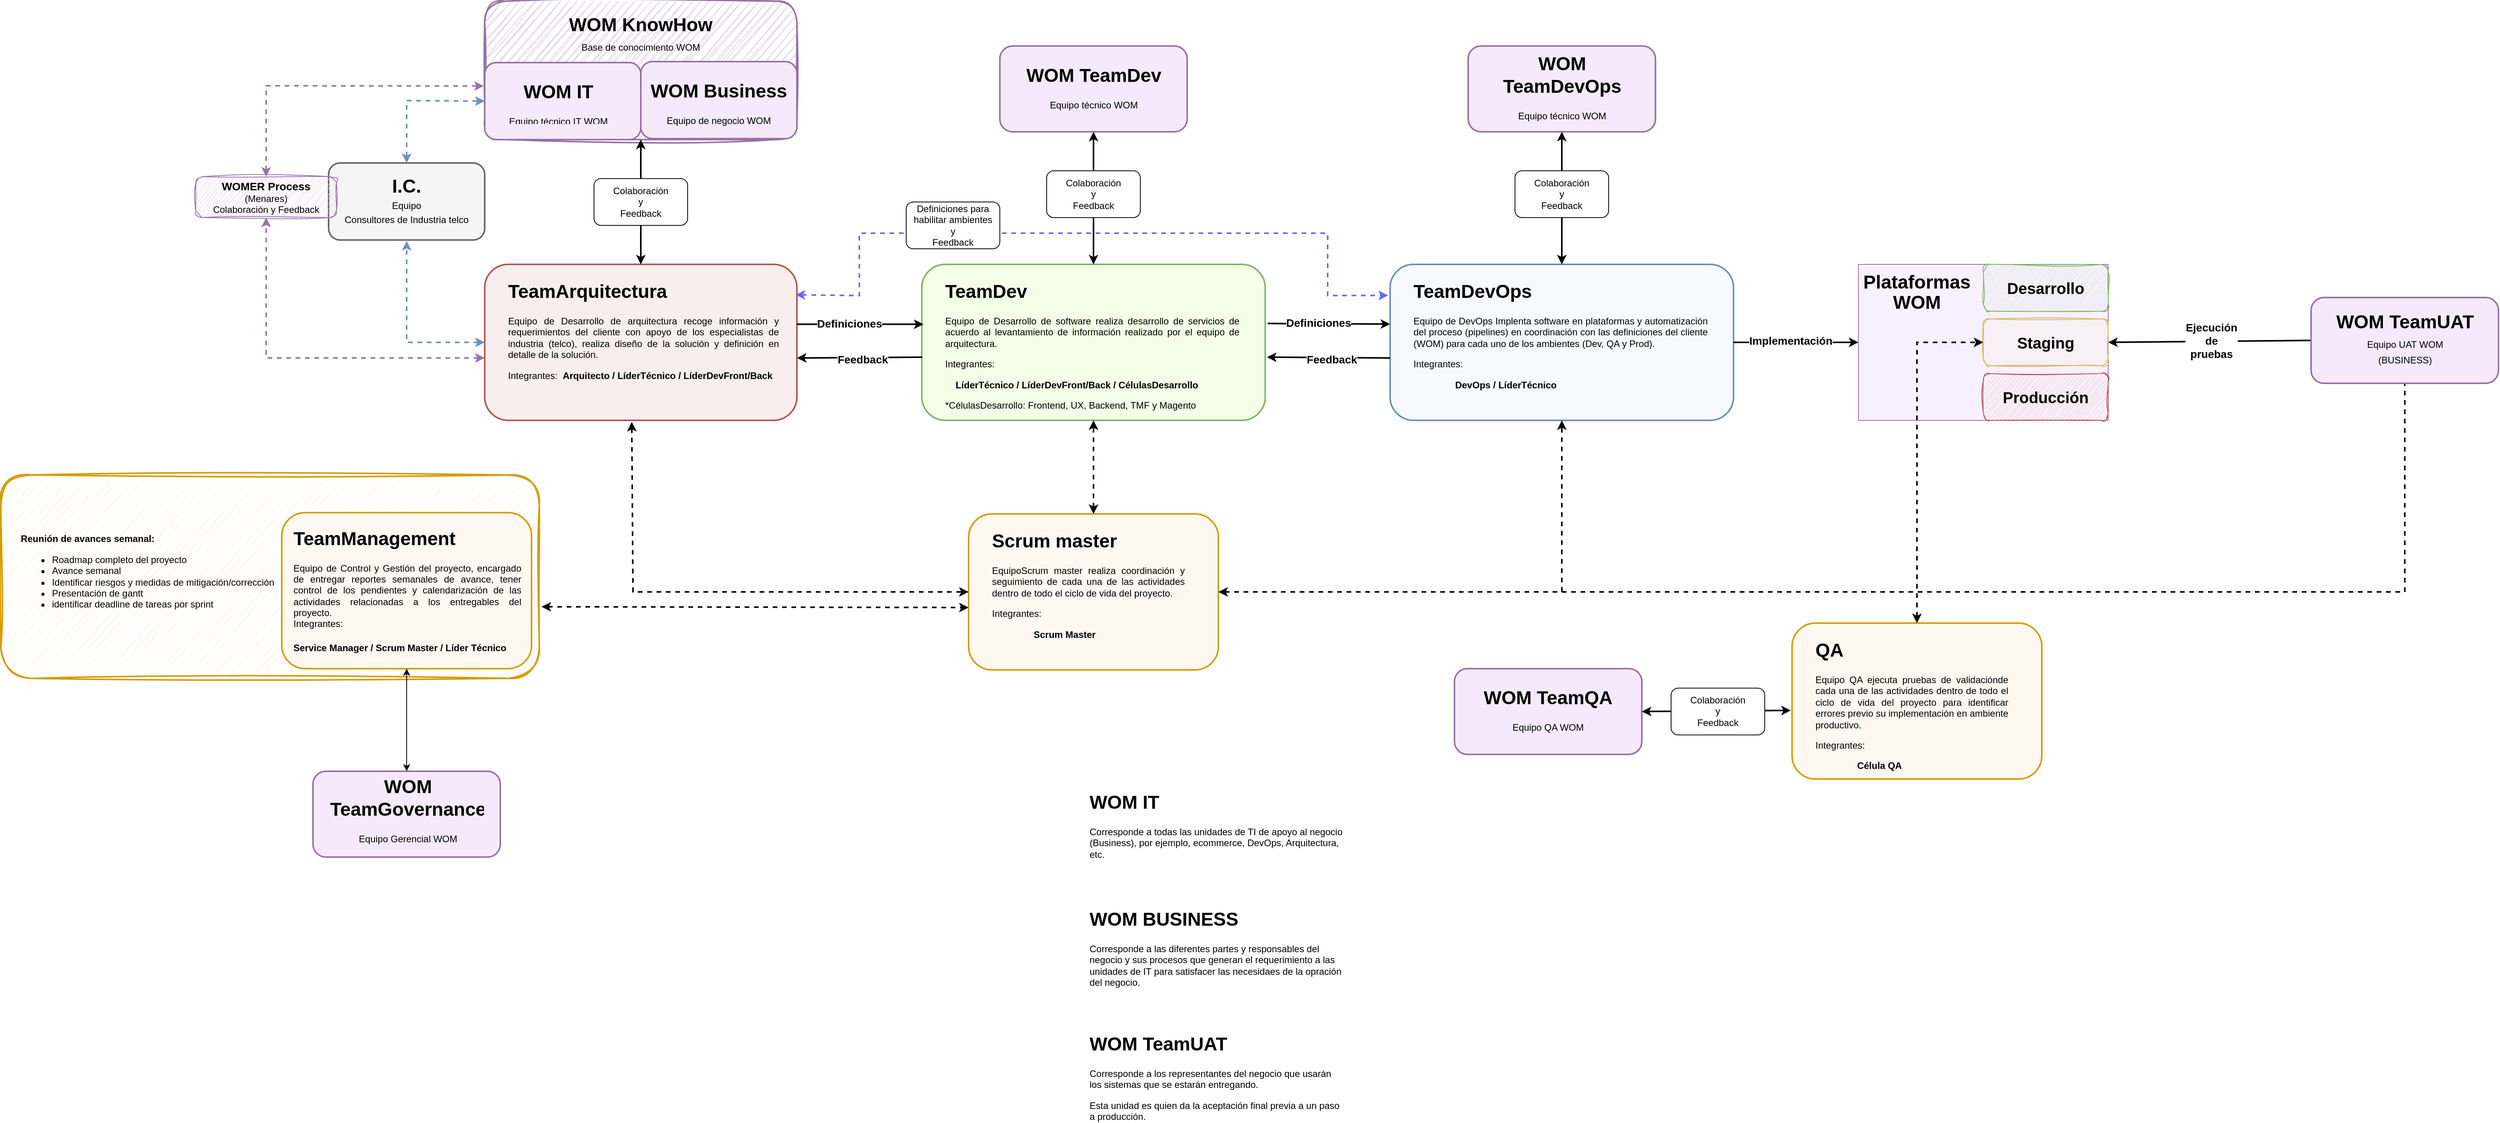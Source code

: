 <mxfile version="21.7.4" type="github">
  <diagram name="Página-1" id="ZVUjuS-TwMxPAm4DahR5">
    <mxGraphModel dx="2901" dy="1839" grid="1" gridSize="10" guides="1" tooltips="1" connect="1" arrows="1" fold="1" page="1" pageScale="1" pageWidth="827" pageHeight="1169" math="0" shadow="0">
      <root>
        <mxCell id="0" />
        <mxCell id="1" parent="0" />
        <mxCell id="OnlaLmFU5ohyE8lGVnNB-2" value="" style="rounded=1;whiteSpace=wrap;html=1;fillColor=#FFF8F0;strokeColor=#d79b00;fillStyle=hachure;strokeWidth=2;sketch=1;curveFitting=1;jiggle=2;" parent="1" vertex="1">
          <mxGeometry x="-1180" y="310" width="690" height="260.85" as="geometry" />
        </mxCell>
        <mxCell id="QHSCzGcDIsChi1m0zqlS-33" value="" style="rounded=1;whiteSpace=wrap;html=1;fillColor=#e1d5e7;strokeColor=#9673a6;strokeWidth=2;sketch=1;curveFitting=1;jiggle=2;" parent="1" vertex="1">
          <mxGeometry x="-560" y="-297.5" width="400" height="177.5" as="geometry" />
        </mxCell>
        <mxCell id="y2M8KA7EAdU5h4OUIB-f-7" value="" style="rounded=1;whiteSpace=wrap;html=1;fillColor=#F8EEEE;strokeColor=#b85450;fillStyle=solid;strokeWidth=2;" parent="1" vertex="1">
          <mxGeometry x="-560" y="40" width="400" height="200" as="geometry" />
        </mxCell>
        <mxCell id="y2M8KA7EAdU5h4OUIB-f-9" value="&lt;h1&gt;TeamArquitectura&lt;/h1&gt;&lt;p align=&quot;justify&quot;&gt;Equipo de Desarrollo de arquitectura recoge información y requerimientos del cliente con apoyo de los especialistas de industria (telco), realiza diseño de la solución y definición en detalle de la solución.&lt;/p&gt;&lt;p&gt;Integrantes:&amp;nbsp; &lt;b&gt;Arquitecto / &lt;span style=&quot;&quot;&gt;&lt;span style=&quot;&quot;&gt;&lt;/span&gt;&lt;/span&gt;LíderTécnico / LíderDevFront/Back&lt;/b&gt;&lt;br&gt;&lt;/p&gt;" style="text;html=1;strokeColor=none;fillColor=none;spacing=5;spacingTop=-20;whiteSpace=wrap;overflow=hidden;rounded=1;" parent="1" vertex="1">
          <mxGeometry x="-535" y="55" width="355" height="165" as="geometry" />
        </mxCell>
        <mxCell id="y2M8KA7EAdU5h4OUIB-f-11" value="" style="rounded=1;whiteSpace=wrap;html=1;fillColor=#F3FFE6;strokeColor=#82b366;fillStyle=solid;strokeWidth=2;" parent="1" vertex="1">
          <mxGeometry y="40" width="440" height="200" as="geometry" />
        </mxCell>
        <mxCell id="y2M8KA7EAdU5h4OUIB-f-12" value="&lt;h1&gt;TeamDev&lt;/h1&gt;&lt;p align=&quot;justify&quot;&gt;Equipo de Desarrollo de software realiza desarrollo de servicios de acuerdo al levantamiento de información realizado por el equipo de arquitectura.&lt;/p&gt;&lt;p&gt;Integrantes:&amp;nbsp; &lt;b&gt;&lt;span style=&quot;&quot;&gt;&lt;span style=&quot;&quot;&gt;&lt;/span&gt;&lt;/span&gt;&lt;br&gt;&lt;/b&gt;&lt;/p&gt;&lt;p&gt;&lt;b&gt;&lt;span style=&quot;&quot;&gt;&lt;span style=&quot;white-space: pre;&quot;&gt;&amp;nbsp;&amp;nbsp;&amp;nbsp;&amp;nbsp;&lt;/span&gt;&lt;/span&gt;LíderTécnico / LíderDevFront/Back / CélulasDesarrollo&lt;/b&gt;&lt;/p&gt;&lt;p align=&quot;left&quot;&gt;*CélulasDesarrollo: Frontend, UX, Backend, TMF y Magento&lt;b&gt;&lt;br&gt;&lt;/b&gt;&lt;/p&gt;" style="text;html=1;strokeColor=none;fillColor=none;spacing=5;spacingTop=-20;whiteSpace=wrap;overflow=hidden;rounded=1;" parent="1" vertex="1">
          <mxGeometry x="25" y="55" width="385" height="175" as="geometry" />
        </mxCell>
        <mxCell id="y2M8KA7EAdU5h4OUIB-f-13" value="" style="rounded=1;whiteSpace=wrap;html=1;fillColor=#F6E9FC;strokeColor=#9673a6;fillStyle=solid;strokeWidth=2;" parent="1" vertex="1">
          <mxGeometry x="100" y="-240" width="240" height="110" as="geometry" />
        </mxCell>
        <mxCell id="y2M8KA7EAdU5h4OUIB-f-14" value="&lt;h1 align=&quot;center&quot;&gt;WOM TeamDev&lt;/h1&gt;&lt;p align=&quot;center&quot;&gt;Equipo técnico WOM&lt;br&gt;&lt;/p&gt;" style="text;html=1;strokeColor=none;fillColor=none;spacing=5;spacingTop=-20;whiteSpace=wrap;overflow=hidden;rounded=1;align=center;" parent="1" vertex="1">
          <mxGeometry x="117.5" y="-222.5" width="205" height="82.5" as="geometry" />
        </mxCell>
        <mxCell id="y2M8KA7EAdU5h4OUIB-f-16" value="" style="endArrow=classic;startArrow=classic;html=1;rounded=0;entryX=0.5;entryY=1;entryDx=0;entryDy=0;exitX=0.5;exitY=0;exitDx=0;exitDy=0;strokeWidth=2;" parent="1" source="y2M8KA7EAdU5h4OUIB-f-11" target="y2M8KA7EAdU5h4OUIB-f-13" edge="1">
          <mxGeometry width="50" height="50" relative="1" as="geometry">
            <mxPoint x="190" as="sourcePoint" />
            <mxPoint x="240" y="-50" as="targetPoint" />
          </mxGeometry>
        </mxCell>
        <mxCell id="y2M8KA7EAdU5h4OUIB-f-18" value="&lt;div&gt;Colaboración&lt;/div&gt;&lt;div&gt;y &lt;/div&gt;Feedback" style="rounded=1;whiteSpace=wrap;html=1;" parent="1" vertex="1">
          <mxGeometry x="160" y="-80" width="120" height="60" as="geometry" />
        </mxCell>
        <mxCell id="y2M8KA7EAdU5h4OUIB-f-19" value="" style="endArrow=classic;html=1;rounded=0;entryX=0.005;entryY=0.384;entryDx=0;entryDy=0;entryPerimeter=0;exitX=1;exitY=0.384;exitDx=0;exitDy=0;exitPerimeter=0;strokeWidth=2;" parent="1" source="y2M8KA7EAdU5h4OUIB-f-7" target="y2M8KA7EAdU5h4OUIB-f-11" edge="1">
          <mxGeometry width="50" height="50" relative="1" as="geometry">
            <mxPoint x="-140" y="117" as="sourcePoint" />
            <mxPoint x="240" y="-50" as="targetPoint" />
          </mxGeometry>
        </mxCell>
        <mxCell id="y2M8KA7EAdU5h4OUIB-f-20" value="&lt;font style=&quot;font-size: 14px;&quot;&gt;&lt;b&gt;Definiciones&lt;/b&gt;&lt;/font&gt;" style="edgeLabel;html=1;align=center;verticalAlign=middle;resizable=0;points=[];" parent="y2M8KA7EAdU5h4OUIB-f-19" vertex="1" connectable="0">
          <mxGeometry x="-0.177" y="1" relative="1" as="geometry">
            <mxPoint as="offset" />
          </mxGeometry>
        </mxCell>
        <mxCell id="y2M8KA7EAdU5h4OUIB-f-21" value="" style="endArrow=classic;html=1;rounded=0;exitX=0.001;exitY=0.595;exitDx=0;exitDy=0;exitPerimeter=0;entryX=1;entryY=0.6;entryDx=0;entryDy=0;entryPerimeter=0;strokeWidth=2;" parent="1" source="y2M8KA7EAdU5h4OUIB-f-11" target="y2M8KA7EAdU5h4OUIB-f-7" edge="1">
          <mxGeometry width="50" height="50" relative="1" as="geometry">
            <mxPoint x="190" as="sourcePoint" />
            <mxPoint x="-110" y="150" as="targetPoint" />
          </mxGeometry>
        </mxCell>
        <mxCell id="y2M8KA7EAdU5h4OUIB-f-22" value="&lt;font size=&quot;1&quot;&gt;&lt;b style=&quot;font-size: 14px;&quot;&gt;Feedback&lt;/b&gt;&lt;/font&gt;" style="edgeLabel;html=1;align=center;verticalAlign=middle;resizable=0;points=[];" parent="y2M8KA7EAdU5h4OUIB-f-21" vertex="1" connectable="0">
          <mxGeometry x="-0.046" y="2" relative="1" as="geometry">
            <mxPoint as="offset" />
          </mxGeometry>
        </mxCell>
        <mxCell id="y2M8KA7EAdU5h4OUIB-f-23" value="" style="rounded=1;whiteSpace=wrap;html=1;fillColor=#F7F9FC;strokeColor=#6c8ebf;fillStyle=solid;strokeWidth=2;" parent="1" vertex="1">
          <mxGeometry x="600" y="40" width="440" height="200" as="geometry" />
        </mxCell>
        <mxCell id="y2M8KA7EAdU5h4OUIB-f-24" value="&lt;h1&gt;TeamDevOps&lt;/h1&gt;&lt;p align=&quot;justify&quot;&gt;Equipo de DevOps Implenta software en plataformas y automatización del proceso (pipelines) en coordinación con las definiciones del cliente (WOM) para cada uno de los ambientes (Dev, QA y Prod).&lt;br&gt;&lt;/p&gt;&lt;p&gt;Integrantes:&amp;nbsp; &lt;b&gt;&lt;span style=&quot;&quot;&gt;&lt;span style=&quot;&quot;&gt;&lt;/span&gt;&lt;/span&gt;&lt;br&gt;&lt;/b&gt;&lt;/p&gt;&lt;p&gt;&lt;span style=&quot;white-space: pre;&quot;&gt;&#x9;&lt;/span&gt;&lt;span style=&quot;white-space: pre;&quot;&gt;&#x9;&lt;/span&gt;&lt;b&gt;DevOps / &lt;/b&gt;&lt;b&gt;LíderTécnico&lt;/b&gt;&lt;/p&gt;" style="text;html=1;strokeColor=none;fillColor=none;spacing=5;spacingTop=-20;whiteSpace=wrap;overflow=hidden;rounded=1;" parent="1" vertex="1">
          <mxGeometry x="625" y="55" width="385" height="165" as="geometry" />
        </mxCell>
        <mxCell id="y2M8KA7EAdU5h4OUIB-f-25" value="" style="rounded=1;whiteSpace=wrap;html=1;fillColor=#F6E9FC;strokeColor=#9673a6;fillStyle=solid;strokeWidth=2;" parent="1" vertex="1">
          <mxGeometry x="700" y="-240" width="240" height="110" as="geometry" />
        </mxCell>
        <mxCell id="y2M8KA7EAdU5h4OUIB-f-26" value="&lt;h1 align=&quot;center&quot;&gt;WOM TeamDevOps&lt;/h1&gt;&lt;p align=&quot;center&quot;&gt;Equipo técnico WOM&lt;br&gt;&lt;/p&gt;" style="text;html=1;strokeColor=none;fillColor=none;spacing=5;spacingTop=-20;whiteSpace=wrap;overflow=hidden;rounded=1;align=center;" parent="1" vertex="1">
          <mxGeometry x="717.5" y="-237.5" width="205" height="112.5" as="geometry" />
        </mxCell>
        <mxCell id="y2M8KA7EAdU5h4OUIB-f-27" value="" style="endArrow=classic;startArrow=classic;html=1;rounded=0;entryX=0.5;entryY=1;entryDx=0;entryDy=0;exitX=0.5;exitY=0;exitDx=0;exitDy=0;strokeWidth=2;" parent="1" source="y2M8KA7EAdU5h4OUIB-f-23" target="y2M8KA7EAdU5h4OUIB-f-25" edge="1">
          <mxGeometry width="50" height="50" relative="1" as="geometry">
            <mxPoint x="790" as="sourcePoint" />
            <mxPoint x="840" y="-50" as="targetPoint" />
          </mxGeometry>
        </mxCell>
        <mxCell id="y2M8KA7EAdU5h4OUIB-f-28" value="&lt;div&gt;Colaboración&lt;/div&gt;&lt;div&gt;y &lt;/div&gt;Feedback" style="rounded=1;whiteSpace=wrap;html=1;" parent="1" vertex="1">
          <mxGeometry x="760" y="-80" width="120" height="60" as="geometry" />
        </mxCell>
        <mxCell id="y2M8KA7EAdU5h4OUIB-f-31" value="" style="endArrow=classic;html=1;rounded=0;entryX=0;entryY=0.383;entryDx=0;entryDy=0;entryPerimeter=0;exitX=1.007;exitY=0.379;exitDx=0;exitDy=0;exitPerimeter=0;strokeWidth=2;" parent="1" source="y2M8KA7EAdU5h4OUIB-f-11" target="y2M8KA7EAdU5h4OUIB-f-23" edge="1">
          <mxGeometry width="50" height="50" relative="1" as="geometry">
            <mxPoint x="300" y="-20" as="sourcePoint" />
            <mxPoint x="462" y="-20" as="targetPoint" />
          </mxGeometry>
        </mxCell>
        <mxCell id="y2M8KA7EAdU5h4OUIB-f-32" value="&lt;font style=&quot;font-size: 14px;&quot;&gt;&lt;b&gt;Definiciones&lt;/b&gt;&lt;/font&gt;" style="edgeLabel;html=1;align=center;verticalAlign=middle;resizable=0;points=[];" parent="y2M8KA7EAdU5h4OUIB-f-31" vertex="1" connectable="0">
          <mxGeometry x="-0.177" y="1" relative="1" as="geometry">
            <mxPoint as="offset" />
          </mxGeometry>
        </mxCell>
        <mxCell id="y2M8KA7EAdU5h4OUIB-f-33" value="" style="endArrow=classic;html=1;rounded=0;exitX=0;exitY=0.6;exitDx=0;exitDy=0;exitPerimeter=0;entryX=1.005;entryY=0.595;entryDx=0;entryDy=0;entryPerimeter=0;strokeWidth=2;" parent="1" source="y2M8KA7EAdU5h4OUIB-f-23" target="y2M8KA7EAdU5h4OUIB-f-11" edge="1">
          <mxGeometry width="50" height="50" relative="1" as="geometry">
            <mxPoint x="450" y="10" as="sourcePoint" />
            <mxPoint x="290" y="11" as="targetPoint" />
          </mxGeometry>
        </mxCell>
        <mxCell id="y2M8KA7EAdU5h4OUIB-f-34" value="&lt;font size=&quot;1&quot;&gt;&lt;b style=&quot;font-size: 14px;&quot;&gt;Feedback&lt;/b&gt;&lt;/font&gt;" style="edgeLabel;html=1;align=center;verticalAlign=middle;resizable=0;points=[];" parent="y2M8KA7EAdU5h4OUIB-f-33" vertex="1" connectable="0">
          <mxGeometry x="-0.046" y="2" relative="1" as="geometry">
            <mxPoint as="offset" />
          </mxGeometry>
        </mxCell>
        <mxCell id="QHSCzGcDIsChi1m0zqlS-1" value="" style="endArrow=classic;html=1;rounded=0;exitX=1;exitY=0.5;exitDx=0;exitDy=0;strokeWidth=2;entryX=0;entryY=0.5;entryDx=0;entryDy=0;" parent="1" source="y2M8KA7EAdU5h4OUIB-f-23" target="QHSCzGcDIsChi1m0zqlS-3" edge="1">
          <mxGeometry width="50" height="50" relative="1" as="geometry">
            <mxPoint x="1180" y="150" as="sourcePoint" />
            <mxPoint x="1200" y="160" as="targetPoint" />
          </mxGeometry>
        </mxCell>
        <mxCell id="QHSCzGcDIsChi1m0zqlS-2" value="&lt;b&gt;&lt;font style=&quot;font-size: 14px;&quot;&gt;Implementación&lt;/font&gt;&lt;/b&gt;" style="edgeLabel;html=1;align=center;verticalAlign=middle;resizable=0;points=[];" parent="QHSCzGcDIsChi1m0zqlS-1" vertex="1" connectable="0">
          <mxGeometry x="-0.091" y="2" relative="1" as="geometry">
            <mxPoint as="offset" />
          </mxGeometry>
        </mxCell>
        <mxCell id="QHSCzGcDIsChi1m0zqlS-3" value="" style="rounded=0;whiteSpace=wrap;html=1;fillColor=#F7F0FF;strokeColor=#9673a6;" parent="1" vertex="1">
          <mxGeometry x="1200" y="40" width="320" height="200" as="geometry" />
        </mxCell>
        <mxCell id="QHSCzGcDIsChi1m0zqlS-4" value="&lt;h1 style=&quot;line-height: 40%;&quot; align=&quot;center&quot;&gt;Plataformas&lt;/h1&gt;&lt;h1 style=&quot;line-height: 40%;&quot; align=&quot;center&quot;&gt;WOM&lt;/h1&gt;" style="text;html=1;strokeColor=none;fillColor=none;align=center;verticalAlign=middle;whiteSpace=wrap;rounded=0;" parent="1" vertex="1">
          <mxGeometry x="1200" y="50" width="150" height="50" as="geometry" />
        </mxCell>
        <mxCell id="QHSCzGcDIsChi1m0zqlS-5" value="&lt;font size=&quot;1&quot;&gt;&lt;b style=&quot;font-size: 20px;&quot;&gt;Desarrollo&lt;/b&gt;&lt;/font&gt;" style="rounded=1;whiteSpace=wrap;html=1;fillColor=#d5e8d4;strokeColor=#82b366;glass=0;sketch=1;curveFitting=1;jiggle=2;" parent="1" vertex="1">
          <mxGeometry x="1360" y="40" width="160" height="60" as="geometry" />
        </mxCell>
        <mxCell id="QHSCzGcDIsChi1m0zqlS-6" value="&lt;font size=&quot;1&quot;&gt;&lt;b style=&quot;font-size: 20px;&quot;&gt;Staging&lt;br&gt;&lt;/b&gt;&lt;/font&gt;" style="rounded=1;whiteSpace=wrap;html=1;sketch=1;curveFitting=1;jiggle=2;fillColor=#fff2cc;strokeColor=#d6b656;" parent="1" vertex="1">
          <mxGeometry x="1360" y="110" width="160" height="60" as="geometry" />
        </mxCell>
        <mxCell id="QHSCzGcDIsChi1m0zqlS-7" value="&lt;font size=&quot;1&quot;&gt;&lt;b style=&quot;font-size: 20px;&quot;&gt;Producción&lt;/b&gt;&lt;/font&gt;" style="rounded=1;whiteSpace=wrap;html=1;fillColor=#f8cecc;strokeColor=#b85450;sketch=1;curveFitting=1;jiggle=2;" parent="1" vertex="1">
          <mxGeometry x="1360" y="180" width="160" height="60" as="geometry" />
        </mxCell>
        <mxCell id="QHSCzGcDIsChi1m0zqlS-10" value="" style="endArrow=classic;html=1;rounded=0;entryX=1;entryY=0.5;entryDx=0;entryDy=0;exitX=0;exitY=0.5;exitDx=0;exitDy=0;strokeWidth=2;" parent="1" source="QHSCzGcDIsChi1m0zqlS-50" target="QHSCzGcDIsChi1m0zqlS-6" edge="1">
          <mxGeometry width="50" height="50" relative="1" as="geometry">
            <mxPoint x="1680" y="142.5" as="sourcePoint" />
            <mxPoint x="1530" y="230" as="targetPoint" />
          </mxGeometry>
        </mxCell>
        <mxCell id="QHSCzGcDIsChi1m0zqlS-11" value="&lt;div style=&quot;font-size: 14px;&quot;&gt;&lt;b&gt;&lt;font style=&quot;font-size: 14px;&quot;&gt;Ejecución &lt;br&gt;&lt;/font&gt;&lt;/b&gt;&lt;/div&gt;&lt;div style=&quot;font-size: 14px;&quot;&gt;&lt;b&gt;&lt;font style=&quot;font-size: 14px;&quot;&gt;de&lt;/font&gt;&lt;/b&gt;&lt;/div&gt;&lt;div style=&quot;font-size: 14px;&quot;&gt;&lt;b&gt;&lt;font style=&quot;font-size: 14px;&quot;&gt;pruebas&lt;br&gt;&lt;/font&gt;&lt;/b&gt;&lt;/div&gt;" style="edgeLabel;html=1;align=center;verticalAlign=middle;resizable=0;points=[];" parent="QHSCzGcDIsChi1m0zqlS-10" vertex="1" connectable="0">
          <mxGeometry x="-0.017" y="-1" relative="1" as="geometry">
            <mxPoint as="offset" />
          </mxGeometry>
        </mxCell>
        <mxCell id="QHSCzGcDIsChi1m0zqlS-14" value="" style="rounded=1;whiteSpace=wrap;html=1;fillColor=#FFF8F0;strokeColor=#d79b00;fillStyle=solid;strokeWidth=2;" parent="1" vertex="1">
          <mxGeometry x="60" y="360" width="320" height="200" as="geometry" />
        </mxCell>
        <mxCell id="QHSCzGcDIsChi1m0zqlS-15" value="&lt;h1&gt;Scrum master&lt;br&gt;&lt;/h1&gt;&lt;p align=&quot;justify&quot;&gt;EquipoScrum master realiza coordinación y seguimiento de cada una de las actividades dentro de todo el ciclo de vida del proyecto.&lt;br&gt;&lt;/p&gt;&lt;p&gt;Integrantes:&amp;nbsp; &lt;b&gt;&lt;span style=&quot;&quot;&gt;&lt;span style=&quot;&quot;&gt;&lt;/span&gt;&lt;/span&gt;&lt;br&gt;&lt;/b&gt;&lt;/p&gt;&lt;p&gt;&lt;span style=&quot;white-space: pre;&quot;&gt;&#x9;&lt;/span&gt;&lt;span style=&quot;white-space: pre;&quot;&gt;&#x9;&lt;b&gt;Scrum Master&lt;/b&gt;&lt;/span&gt;&lt;/p&gt;" style="text;html=1;strokeColor=none;fillColor=none;spacing=5;spacingTop=-20;whiteSpace=wrap;overflow=hidden;rounded=1;" parent="1" vertex="1">
          <mxGeometry x="85" y="375" width="255" height="155" as="geometry" />
        </mxCell>
        <mxCell id="QHSCzGcDIsChi1m0zqlS-16" value="" style="endArrow=classic;startArrow=classic;html=1;rounded=0;entryX=0;entryY=0.5;entryDx=0;entryDy=0;exitX=0.471;exitY=1.01;exitDx=0;exitDy=0;exitPerimeter=0;strokeWidth=2;dashed=1;" parent="1" source="y2M8KA7EAdU5h4OUIB-f-7" target="QHSCzGcDIsChi1m0zqlS-14" edge="1">
          <mxGeometry width="50" height="50" relative="1" as="geometry">
            <mxPoint x="-370" y="520" as="sourcePoint" />
            <mxPoint x="-320" y="470" as="targetPoint" />
            <Array as="points">
              <mxPoint x="-370" y="460" />
            </Array>
          </mxGeometry>
        </mxCell>
        <mxCell id="QHSCzGcDIsChi1m0zqlS-17" value="" style="endArrow=classic;startArrow=classic;html=1;rounded=0;strokeWidth=2;dashed=1;entryX=0.5;entryY=1;entryDx=0;entryDy=0;exitX=0.5;exitY=0;exitDx=0;exitDy=0;" parent="1" source="QHSCzGcDIsChi1m0zqlS-14" target="y2M8KA7EAdU5h4OUIB-f-11" edge="1">
          <mxGeometry width="50" height="50" relative="1" as="geometry">
            <mxPoint x="-110" y="375" as="sourcePoint" />
            <mxPoint x="-60" y="325" as="targetPoint" />
          </mxGeometry>
        </mxCell>
        <mxCell id="QHSCzGcDIsChi1m0zqlS-19" value="" style="endArrow=classic;startArrow=classic;html=1;rounded=0;exitX=1;exitY=0.5;exitDx=0;exitDy=0;entryX=0.5;entryY=1;entryDx=0;entryDy=0;strokeWidth=2;dashed=1;" parent="1" source="QHSCzGcDIsChi1m0zqlS-14" target="y2M8KA7EAdU5h4OUIB-f-23" edge="1">
          <mxGeometry width="50" height="50" relative="1" as="geometry">
            <mxPoint x="460" y="450" as="sourcePoint" />
            <mxPoint x="510" y="400" as="targetPoint" />
            <Array as="points">
              <mxPoint x="820" y="460" />
            </Array>
          </mxGeometry>
        </mxCell>
        <mxCell id="QHSCzGcDIsChi1m0zqlS-22" value="" style="endArrow=classic;html=1;rounded=0;entryX=0.5;entryY=0;entryDx=0;entryDy=0;dashed=1;strokeWidth=2;" parent="1" target="QHSCzGcDIsChi1m0zqlS-50" edge="1">
          <mxGeometry width="50" height="50" relative="1" as="geometry">
            <mxPoint x="820" y="460" as="sourcePoint" />
            <mxPoint x="1310" y="460" as="targetPoint" />
            <Array as="points">
              <mxPoint x="1900" y="460" />
            </Array>
          </mxGeometry>
        </mxCell>
        <mxCell id="QHSCzGcDIsChi1m0zqlS-23" value="" style="rounded=1;whiteSpace=wrap;html=1;fillColor=#F6E9FC;strokeColor=#9673a6;fillStyle=solid;strokeWidth=2;" parent="1" vertex="1">
          <mxGeometry x="682.5" y="558.35" width="240" height="110" as="geometry" />
        </mxCell>
        <mxCell id="QHSCzGcDIsChi1m0zqlS-24" value="&lt;h1 align=&quot;center&quot;&gt;WOM TeamQA&lt;/h1&gt;&lt;p align=&quot;center&quot;&gt;Equipo QA WOM&lt;br&gt;&lt;/p&gt;" style="text;html=1;strokeColor=none;fillColor=none;spacing=5;spacingTop=-20;whiteSpace=wrap;overflow=hidden;rounded=1;align=center;" parent="1" vertex="1">
          <mxGeometry x="700" y="575.85" width="205" height="82.5" as="geometry" />
        </mxCell>
        <mxCell id="QHSCzGcDIsChi1m0zqlS-25" value="" style="endArrow=classic;startArrow=classic;html=1;rounded=0;entryX=-0.005;entryY=0.56;entryDx=0;entryDy=0;exitX=1;exitY=0.5;exitDx=0;exitDy=0;strokeWidth=2;entryPerimeter=0;" parent="1" source="QHSCzGcDIsChi1m0zqlS-23" target="QHSCzGcDIsChi1m0zqlS-41" edge="1">
          <mxGeometry width="50" height="50" relative="1" as="geometry">
            <mxPoint x="1012.5" y="703.35" as="sourcePoint" />
            <mxPoint x="1012.5" y="534.15" as="targetPoint" />
          </mxGeometry>
        </mxCell>
        <mxCell id="QHSCzGcDIsChi1m0zqlS-26" value="&lt;div&gt;Colaboración&lt;/div&gt;&lt;div&gt;y &lt;/div&gt;Feedback" style="rounded=1;whiteSpace=wrap;html=1;" parent="1" vertex="1">
          <mxGeometry x="960" y="583.35" width="120" height="60" as="geometry" />
        </mxCell>
        <mxCell id="QHSCzGcDIsChi1m0zqlS-29" value="" style="rounded=1;whiteSpace=wrap;html=1;fillColor=#F6E9FC;strokeColor=#9673a6;fillStyle=solid;strokeWidth=2;" parent="1" vertex="1">
          <mxGeometry x="-560" y="-218.75" width="200" height="98.75" as="geometry" />
        </mxCell>
        <mxCell id="QHSCzGcDIsChi1m0zqlS-30" value="&lt;h1 align=&quot;center&quot;&gt;WOM IT&lt;br&gt;&lt;/h1&gt;&lt;p align=&quot;center&quot;&gt;Equipo técnico IT WOM&lt;br&gt;&lt;/p&gt;" style="text;html=1;strokeColor=none;fillColor=none;spacing=5;spacingTop=-20;whiteSpace=wrap;overflow=hidden;rounded=1;align=center;" parent="1" vertex="1">
          <mxGeometry x="-542.5" y="-201.25" width="152.5" height="61.25" as="geometry" />
        </mxCell>
        <mxCell id="QHSCzGcDIsChi1m0zqlS-31" value="" style="rounded=1;whiteSpace=wrap;html=1;fillColor=#F6E9FC;strokeColor=#9673a6;fillStyle=solid;strokeWidth=2;" parent="1" vertex="1">
          <mxGeometry x="-360" y="-220" width="200" height="98.75" as="geometry" />
        </mxCell>
        <mxCell id="QHSCzGcDIsChi1m0zqlS-32" value="&lt;h1 align=&quot;center&quot;&gt;WOM Business&lt;br&gt;&lt;/h1&gt;&lt;p align=&quot;center&quot;&gt;Equipo de negocio WOM&lt;br&gt;&lt;/p&gt;" style="text;html=1;strokeColor=none;fillColor=none;spacing=5;spacingTop=-20;whiteSpace=wrap;overflow=hidden;rounded=1;align=center;" parent="1" vertex="1">
          <mxGeometry x="-360" y="-202.5" width="200" height="82.5" as="geometry" />
        </mxCell>
        <mxCell id="QHSCzGcDIsChi1m0zqlS-34" value="&lt;p style=&quot;line-height: 70%;&quot;&gt;&lt;/p&gt;&lt;h1 style=&quot;line-height: 70%;&quot; align=&quot;center&quot;&gt;WOM KnowHow&lt;br&gt;&lt;/h1&gt;&lt;p style=&quot;line-height: 70%;&quot; align=&quot;center&quot;&gt;Base de conocimiento WOM&lt;br&gt;&lt;/p&gt;&lt;p&gt;&lt;/p&gt;" style="text;html=1;strokeColor=none;fillColor=none;spacing=5;spacingTop=-20;whiteSpace=wrap;overflow=hidden;rounded=1;align=center;" parent="1" vertex="1">
          <mxGeometry x="-550" y="-281.25" width="380" height="61.25" as="geometry" />
        </mxCell>
        <mxCell id="QHSCzGcDIsChi1m0zqlS-35" value="" style="rounded=1;whiteSpace=wrap;html=1;fillColor=#f5f5f5;strokeColor=#666666;fillStyle=solid;strokeWidth=2;fontColor=#333333;" parent="1" vertex="1">
          <mxGeometry x="-760" y="-90" width="200" height="98.75" as="geometry" />
        </mxCell>
        <mxCell id="QHSCzGcDIsChi1m0zqlS-36" value="&lt;h1 style=&quot;line-height: 50%;&quot; align=&quot;center&quot;&gt;I.C.&lt;br&gt;&lt;/h1&gt;&lt;p style=&quot;line-height: 50%;&quot; align=&quot;center&quot;&gt;Equipo &lt;br&gt;&lt;/p&gt;&lt;p style=&quot;line-height: 50%;&quot; align=&quot;center&quot;&gt;Consultores de Industria telco&lt;br&gt;&lt;/p&gt;" style="text;html=1;strokeColor=none;fillColor=none;spacing=5;spacingTop=-20;whiteSpace=wrap;overflow=hidden;rounded=1;align=center;" parent="1" vertex="1">
          <mxGeometry x="-760" y="-72.5" width="200" height="82.5" as="geometry" />
        </mxCell>
        <mxCell id="QHSCzGcDIsChi1m0zqlS-37" value="" style="endArrow=classic;startArrow=classic;html=1;rounded=0;strokeWidth=2;exitX=0.5;exitY=0;exitDx=0;exitDy=0;entryX=0;entryY=1;entryDx=0;entryDy=0;" parent="1" source="y2M8KA7EAdU5h4OUIB-f-7" target="QHSCzGcDIsChi1m0zqlS-32" edge="1">
          <mxGeometry width="50" height="50" relative="1" as="geometry">
            <mxPoint x="-340" y="20" as="sourcePoint" />
            <mxPoint x="-360" y="-110" as="targetPoint" />
          </mxGeometry>
        </mxCell>
        <mxCell id="QHSCzGcDIsChi1m0zqlS-38" value="&lt;div&gt;Colaboración&lt;/div&gt;&lt;div&gt;y &lt;/div&gt;Feedback" style="rounded=1;whiteSpace=wrap;html=1;" parent="1" vertex="1">
          <mxGeometry x="-420" y="-70" width="120" height="60" as="geometry" />
        </mxCell>
        <mxCell id="QHSCzGcDIsChi1m0zqlS-39" value="" style="endArrow=classic;startArrow=classic;html=1;rounded=0;exitX=0.5;exitY=0;exitDx=0;exitDy=0;entryX=0;entryY=0.5;entryDx=0;entryDy=0;dashed=1;fillColor=#dae8fc;strokeColor=#6c8ebf;strokeWidth=2;" parent="1" source="QHSCzGcDIsChi1m0zqlS-35" target="QHSCzGcDIsChi1m0zqlS-29" edge="1">
          <mxGeometry width="50" height="50" relative="1" as="geometry">
            <mxPoint x="-690" y="-140" as="sourcePoint" />
            <mxPoint x="-640" y="-190" as="targetPoint" />
            <Array as="points">
              <mxPoint x="-660" y="-170" />
            </Array>
          </mxGeometry>
        </mxCell>
        <mxCell id="QHSCzGcDIsChi1m0zqlS-40" value="" style="endArrow=classic;startArrow=classic;html=1;rounded=0;exitX=0;exitY=0.5;exitDx=0;exitDy=0;entryX=0.5;entryY=1;entryDx=0;entryDy=0;dashed=1;strokeWidth=2;fillColor=#dae8fc;strokeColor=#6c8ebf;" parent="1" source="y2M8KA7EAdU5h4OUIB-f-7" target="QHSCzGcDIsChi1m0zqlS-36" edge="1">
          <mxGeometry width="50" height="50" relative="1" as="geometry">
            <mxPoint x="-680" y="120" as="sourcePoint" />
            <mxPoint x="-580" y="41" as="targetPoint" />
            <Array as="points">
              <mxPoint x="-660" y="140" />
            </Array>
          </mxGeometry>
        </mxCell>
        <mxCell id="QHSCzGcDIsChi1m0zqlS-41" value="" style="rounded=1;whiteSpace=wrap;html=1;fillColor=#FFF8F0;strokeColor=#d79b00;fillStyle=solid;strokeWidth=2;" parent="1" vertex="1">
          <mxGeometry x="1115" y="500" width="320" height="200" as="geometry" />
        </mxCell>
        <mxCell id="QHSCzGcDIsChi1m0zqlS-42" value="&lt;h1&gt;QA&lt;br&gt;&lt;/h1&gt;&lt;p align=&quot;justify&quot;&gt;Equipo QA ejecuta pruebas de validaciónde cada una de las actividades dentro de todo el ciclo de vida del proyecto para identificar errores previo su implementación en ambiente productivo.&lt;br&gt;&lt;/p&gt;&lt;p&gt;Integrantes:&amp;nbsp; &lt;b&gt;&lt;span style=&quot;&quot;&gt;&lt;span style=&quot;&quot;&gt;&lt;/span&gt;&lt;/span&gt;&lt;br&gt;&lt;/b&gt;&lt;/p&gt;&lt;p&gt;&lt;span style=&quot;white-space: pre;&quot;&gt;&#x9;&lt;/span&gt;&lt;span style=&quot;white-space: pre;&quot;&gt;&#x9;&lt;b&gt;Célula QA&lt;/b&gt;&lt;/span&gt;&lt;/p&gt;" style="text;html=1;strokeColor=none;fillColor=none;spacing=5;spacingTop=-20;whiteSpace=wrap;overflow=hidden;rounded=1;" parent="1" vertex="1">
          <mxGeometry x="1140" y="515" width="255" height="175" as="geometry" />
        </mxCell>
        <mxCell id="QHSCzGcDIsChi1m0zqlS-43" value="" style="endArrow=classic;startArrow=classic;html=1;rounded=0;exitX=0.5;exitY=0;exitDx=0;exitDy=0;entryX=0;entryY=0.5;entryDx=0;entryDy=0;strokeWidth=2;dashed=1;" parent="1" source="QHSCzGcDIsChi1m0zqlS-41" target="QHSCzGcDIsChi1m0zqlS-6" edge="1">
          <mxGeometry width="50" height="50" relative="1" as="geometry">
            <mxPoint x="1260" y="380" as="sourcePoint" />
            <mxPoint x="1310" y="330" as="targetPoint" />
            <Array as="points">
              <mxPoint x="1275" y="140" />
            </Array>
          </mxGeometry>
        </mxCell>
        <mxCell id="QHSCzGcDIsChi1m0zqlS-44" value="&lt;h1&gt;WOM IT&lt;br&gt;&lt;/h1&gt;&lt;p&gt;Corresponde a todas las unidades de TI de apoyo al negocio (Business), por ejemplo, ecommerce, DevOps, Arquitectura, etc.&lt;/p&gt;" style="text;html=1;strokeColor=none;fillColor=none;spacing=5;spacingTop=-20;whiteSpace=wrap;overflow=hidden;rounded=0;" parent="1" vertex="1">
          <mxGeometry x="210" y="710" width="335" height="120" as="geometry" />
        </mxCell>
        <mxCell id="QHSCzGcDIsChi1m0zqlS-45" value="&lt;h1&gt;WOM BUSINESS&lt;br&gt;&lt;/h1&gt;&lt;p&gt;Corresponde a las diferentes partes y responsables del negocio y sus procesos que generan el requerimiento a las unidades de IT para satisfacer las necesidaes de la opración del negocio.&lt;/p&gt;" style="text;html=1;strokeColor=none;fillColor=none;spacing=5;spacingTop=-20;whiteSpace=wrap;overflow=hidden;rounded=0;" parent="1" vertex="1">
          <mxGeometry x="210" y="860" width="335" height="130" as="geometry" />
        </mxCell>
        <mxCell id="QHSCzGcDIsChi1m0zqlS-46" value="" style="endArrow=classic;startArrow=classic;html=1;rounded=0;exitX=0.996;exitY=0.195;exitDx=0;exitDy=0;exitPerimeter=0;entryX=-0.006;entryY=0.199;entryDx=0;entryDy=0;entryPerimeter=0;strokeWidth=2;strokeColor=#6666FF;dashed=1;" parent="1" source="y2M8KA7EAdU5h4OUIB-f-7" target="y2M8KA7EAdU5h4OUIB-f-23" edge="1">
          <mxGeometry width="50" height="50" relative="1" as="geometry">
            <mxPoint x="20" y="150" as="sourcePoint" />
            <mxPoint x="500" as="targetPoint" />
            <Array as="points">
              <mxPoint x="-80" y="80" />
              <mxPoint x="-80" />
              <mxPoint x="220" />
              <mxPoint x="520" />
              <mxPoint x="520" y="80" />
            </Array>
          </mxGeometry>
        </mxCell>
        <mxCell id="QHSCzGcDIsChi1m0zqlS-47" value="&lt;div&gt;Definiciones para habilitar ambientes&lt;br&gt;&lt;/div&gt;&lt;div&gt;y &lt;/div&gt;Feedback" style="rounded=1;whiteSpace=wrap;html=1;" parent="1" vertex="1">
          <mxGeometry x="-20" y="-40" width="120" height="60" as="geometry" />
        </mxCell>
        <mxCell id="QHSCzGcDIsChi1m0zqlS-50" value="" style="rounded=1;whiteSpace=wrap;html=1;fillColor=#F6E9FC;strokeColor=#9673a6;fillStyle=solid;strokeWidth=2;" parent="1" vertex="1">
          <mxGeometry x="1780" y="82.5" width="240" height="110" as="geometry" />
        </mxCell>
        <mxCell id="QHSCzGcDIsChi1m0zqlS-51" value="&lt;h1 style=&quot;line-height: 70%;&quot; align=&quot;center&quot;&gt;WOM TeamUAT&lt;/h1&gt;&lt;p style=&quot;line-height: 70%;&quot; align=&quot;center&quot;&gt;Equipo UAT WOM&lt;/p&gt;&lt;p style=&quot;line-height: 70%;&quot; align=&quot;center&quot;&gt;(BUSINESS)&lt;br&gt;&lt;/p&gt;" style="text;html=1;strokeColor=none;fillColor=none;spacing=5;spacingTop=-20;whiteSpace=wrap;overflow=hidden;rounded=1;align=center;" parent="1" vertex="1">
          <mxGeometry x="1797.5" y="100" width="205" height="82.5" as="geometry" />
        </mxCell>
        <mxCell id="QHSCzGcDIsChi1m0zqlS-57" value="&lt;h1&gt;WOM TeamUAT&lt;br&gt;&lt;/h1&gt;&lt;p&gt;Corresponde a los representantes del negocio que usarán los sistemas que se estarán entregando. &lt;br&gt;&lt;/p&gt;&lt;p&gt;Esta unidad es quien da la aceptación final previa a un paso a producción.&lt;/p&gt;" style="text;html=1;strokeColor=none;fillColor=none;spacing=5;spacingTop=-20;whiteSpace=wrap;overflow=hidden;rounded=0;" parent="1" vertex="1">
          <mxGeometry x="210" y="1020" width="335" height="120" as="geometry" />
        </mxCell>
        <mxCell id="viJ_PJvAz_tv7XbU87Tu-1" value="&lt;div&gt;&lt;font size=&quot;1&quot;&gt;&lt;b style=&quot;font-size: 14px;&quot;&gt;WOMER Process&lt;/b&gt;&lt;/font&gt;&lt;/div&gt;&lt;div&gt;(Menares)&lt;br&gt;&lt;/div&gt;&lt;div&gt;Colaboración y Feedback&lt;/div&gt;" style="rounded=1;whiteSpace=wrap;html=1;fillColor=#e1d5e7;strokeColor=#9673a6;sketch=1;curveFitting=1;jiggle=2;" parent="1" vertex="1">
          <mxGeometry x="-930" y="-72.5" width="180" height="52.5" as="geometry" />
        </mxCell>
        <mxCell id="viJ_PJvAz_tv7XbU87Tu-3" value="" style="endArrow=classic;startArrow=classic;html=1;rounded=0;exitX=0.5;exitY=0;exitDx=0;exitDy=0;dashed=1;entryX=-0.006;entryY=0.304;entryDx=0;entryDy=0;entryPerimeter=0;fillColor=#e1d5e7;strokeColor=#9673a6;strokeWidth=2;" parent="1" source="viJ_PJvAz_tv7XbU87Tu-1" target="QHSCzGcDIsChi1m0zqlS-29" edge="1">
          <mxGeometry width="50" height="50" relative="1" as="geometry">
            <mxPoint x="-827" y="-72.5" as="sourcePoint" />
            <mxPoint x="-660" y="-170" as="targetPoint" />
            <Array as="points">
              <mxPoint x="-840" y="-189" />
            </Array>
          </mxGeometry>
        </mxCell>
        <mxCell id="viJ_PJvAz_tv7XbU87Tu-4" value="" style="endArrow=classic;startArrow=classic;html=1;rounded=0;entryX=0.5;entryY=1;entryDx=0;entryDy=0;dashed=1;fillColor=#e1d5e7;strokeColor=#9673a6;strokeWidth=2;" parent="1" target="viJ_PJvAz_tv7XbU87Tu-1" edge="1">
          <mxGeometry width="50" height="50" relative="1" as="geometry">
            <mxPoint x="-560" y="160" as="sourcePoint" />
            <mxPoint x="-840" y="-12.5" as="targetPoint" />
            <Array as="points">
              <mxPoint x="-840" y="160" />
            </Array>
          </mxGeometry>
        </mxCell>
        <mxCell id="j0vGCiTzwnevhtJCJmep-1" value="" style="rounded=1;whiteSpace=wrap;html=1;fillColor=#F6E9FC;strokeColor=#9673a6;fillStyle=solid;strokeWidth=2;" parent="1" vertex="1">
          <mxGeometry x="-780" y="690" width="240" height="110" as="geometry" />
        </mxCell>
        <mxCell id="j0vGCiTzwnevhtJCJmep-2" value="&lt;h1 align=&quot;center&quot;&gt;WOM TeamGovernance&lt;/h1&gt;&lt;p align=&quot;center&quot;&gt;Equipo Gerencial WOM&lt;br&gt;&lt;/p&gt;" style="text;html=1;strokeColor=none;fillColor=none;spacing=5;spacingTop=-20;whiteSpace=wrap;overflow=hidden;rounded=1;align=center;" parent="1" vertex="1">
          <mxGeometry x="-762.5" y="690" width="205" height="105" as="geometry" />
        </mxCell>
        <mxCell id="j0vGCiTzwnevhtJCJmep-3" value="" style="rounded=1;whiteSpace=wrap;html=1;fillColor=#FFF8F0;strokeColor=#d79b00;fillStyle=solid;strokeWidth=2;" parent="1" vertex="1">
          <mxGeometry x="-820" y="358.35" width="320" height="200" as="geometry" />
        </mxCell>
        <mxCell id="j0vGCiTzwnevhtJCJmep-4" value="&lt;h5&gt;&lt;/h5&gt;&lt;h1&gt;&lt;span style=&quot;background-color: initial;&quot;&gt;TeamManagement&lt;/span&gt;&lt;/h1&gt;&lt;h4 align=&quot;justify&quot;&gt;&lt;font style=&quot;font-size: 12px;&quot;&gt;&lt;font style=&quot;&quot;&gt;&lt;span style=&quot;background-color: initial; font-weight: normal;&quot;&gt;Equipo de Control y Gestión del proyecto, encargado de entregar reportes semanales de avance, tener control de los pendientes y calendarización de las actividades relacionadas a los entregables del proyecto.&lt;br&gt;&lt;/span&gt;&lt;/font&gt;&lt;span style=&quot;font-weight: normal;&quot;&gt;Integrantes:&amp;nbsp;&lt;/span&gt;&lt;/font&gt;&lt;/h4&gt;&lt;h4&gt;&lt;font style=&quot;font-size: 12px;&quot;&gt;&lt;span style=&quot;background-color: initial; white-space: pre;&quot;&gt;&lt;b&gt;Service Manager / Scrum Master / &lt;/b&gt;&lt;/span&gt;&lt;b style=&quot;background-color: initial; white-space: pre;&quot;&gt;Líder Técnico&lt;/b&gt;&lt;/font&gt;&lt;/h4&gt;" style="text;html=1;strokeColor=none;fillColor=none;spacing=5;spacingTop=-20;whiteSpace=wrap;overflow=hidden;rounded=1;arcSize=0;" parent="1" vertex="1">
          <mxGeometry x="-810" y="370.85" width="300" height="175" as="geometry" />
        </mxCell>
        <mxCell id="j0vGCiTzwnevhtJCJmep-7" value="" style="endArrow=classic;startArrow=classic;html=1;rounded=0;entryX=0.5;entryY=1;entryDx=0;entryDy=0;exitX=0.5;exitY=0;exitDx=0;exitDy=0;" parent="1" source="j0vGCiTzwnevhtJCJmep-1" target="j0vGCiTzwnevhtJCJmep-3" edge="1">
          <mxGeometry width="50" height="50" relative="1" as="geometry">
            <mxPoint x="-660" y="680" as="sourcePoint" />
            <mxPoint x="-400" y="680" as="targetPoint" />
          </mxGeometry>
        </mxCell>
        <mxCell id="OnlaLmFU5ohyE8lGVnNB-1" value="&lt;div align=&quot;left&quot;&gt;&lt;b&gt;Reunión de avances semanal:&lt;/b&gt;&lt;br&gt;&lt;/div&gt;&lt;div align=&quot;left&quot;&gt;&lt;ul&gt;&lt;li&gt;Roadmap completo del proyecto&lt;/li&gt;&lt;li&gt;Avance semanal&lt;/li&gt;&lt;li&gt;Identificar riesgos y medidas de mitigación/corrección&lt;/li&gt;&lt;li&gt;Presentación de gantt&lt;/li&gt;&lt;li&gt;identificar deadline de tareas por sprint&lt;/li&gt;&lt;/ul&gt;&lt;/div&gt;" style="text;html=1;strokeColor=none;fillColor=none;align=center;verticalAlign=middle;whiteSpace=wrap;rounded=0;" parent="1" vertex="1">
          <mxGeometry x="-1157" y="365" width="330" height="150" as="geometry" />
        </mxCell>
        <mxCell id="cgiDdMYxTKKY3nEVOWg8-2" value="" style="endArrow=classic;startArrow=classic;html=1;rounded=0;entryX=0;entryY=0.6;entryDx=0;entryDy=0;entryPerimeter=0;exitX=1.004;exitY=0.648;exitDx=0;exitDy=0;exitPerimeter=0;dashed=1;strokeWidth=2;" edge="1" parent="1" source="OnlaLmFU5ohyE8lGVnNB-2" target="QHSCzGcDIsChi1m0zqlS-14">
          <mxGeometry width="50" height="50" relative="1" as="geometry">
            <mxPoint x="-360" y="610" as="sourcePoint" />
            <mxPoint x="-310" y="560" as="targetPoint" />
          </mxGeometry>
        </mxCell>
      </root>
    </mxGraphModel>
  </diagram>
</mxfile>
